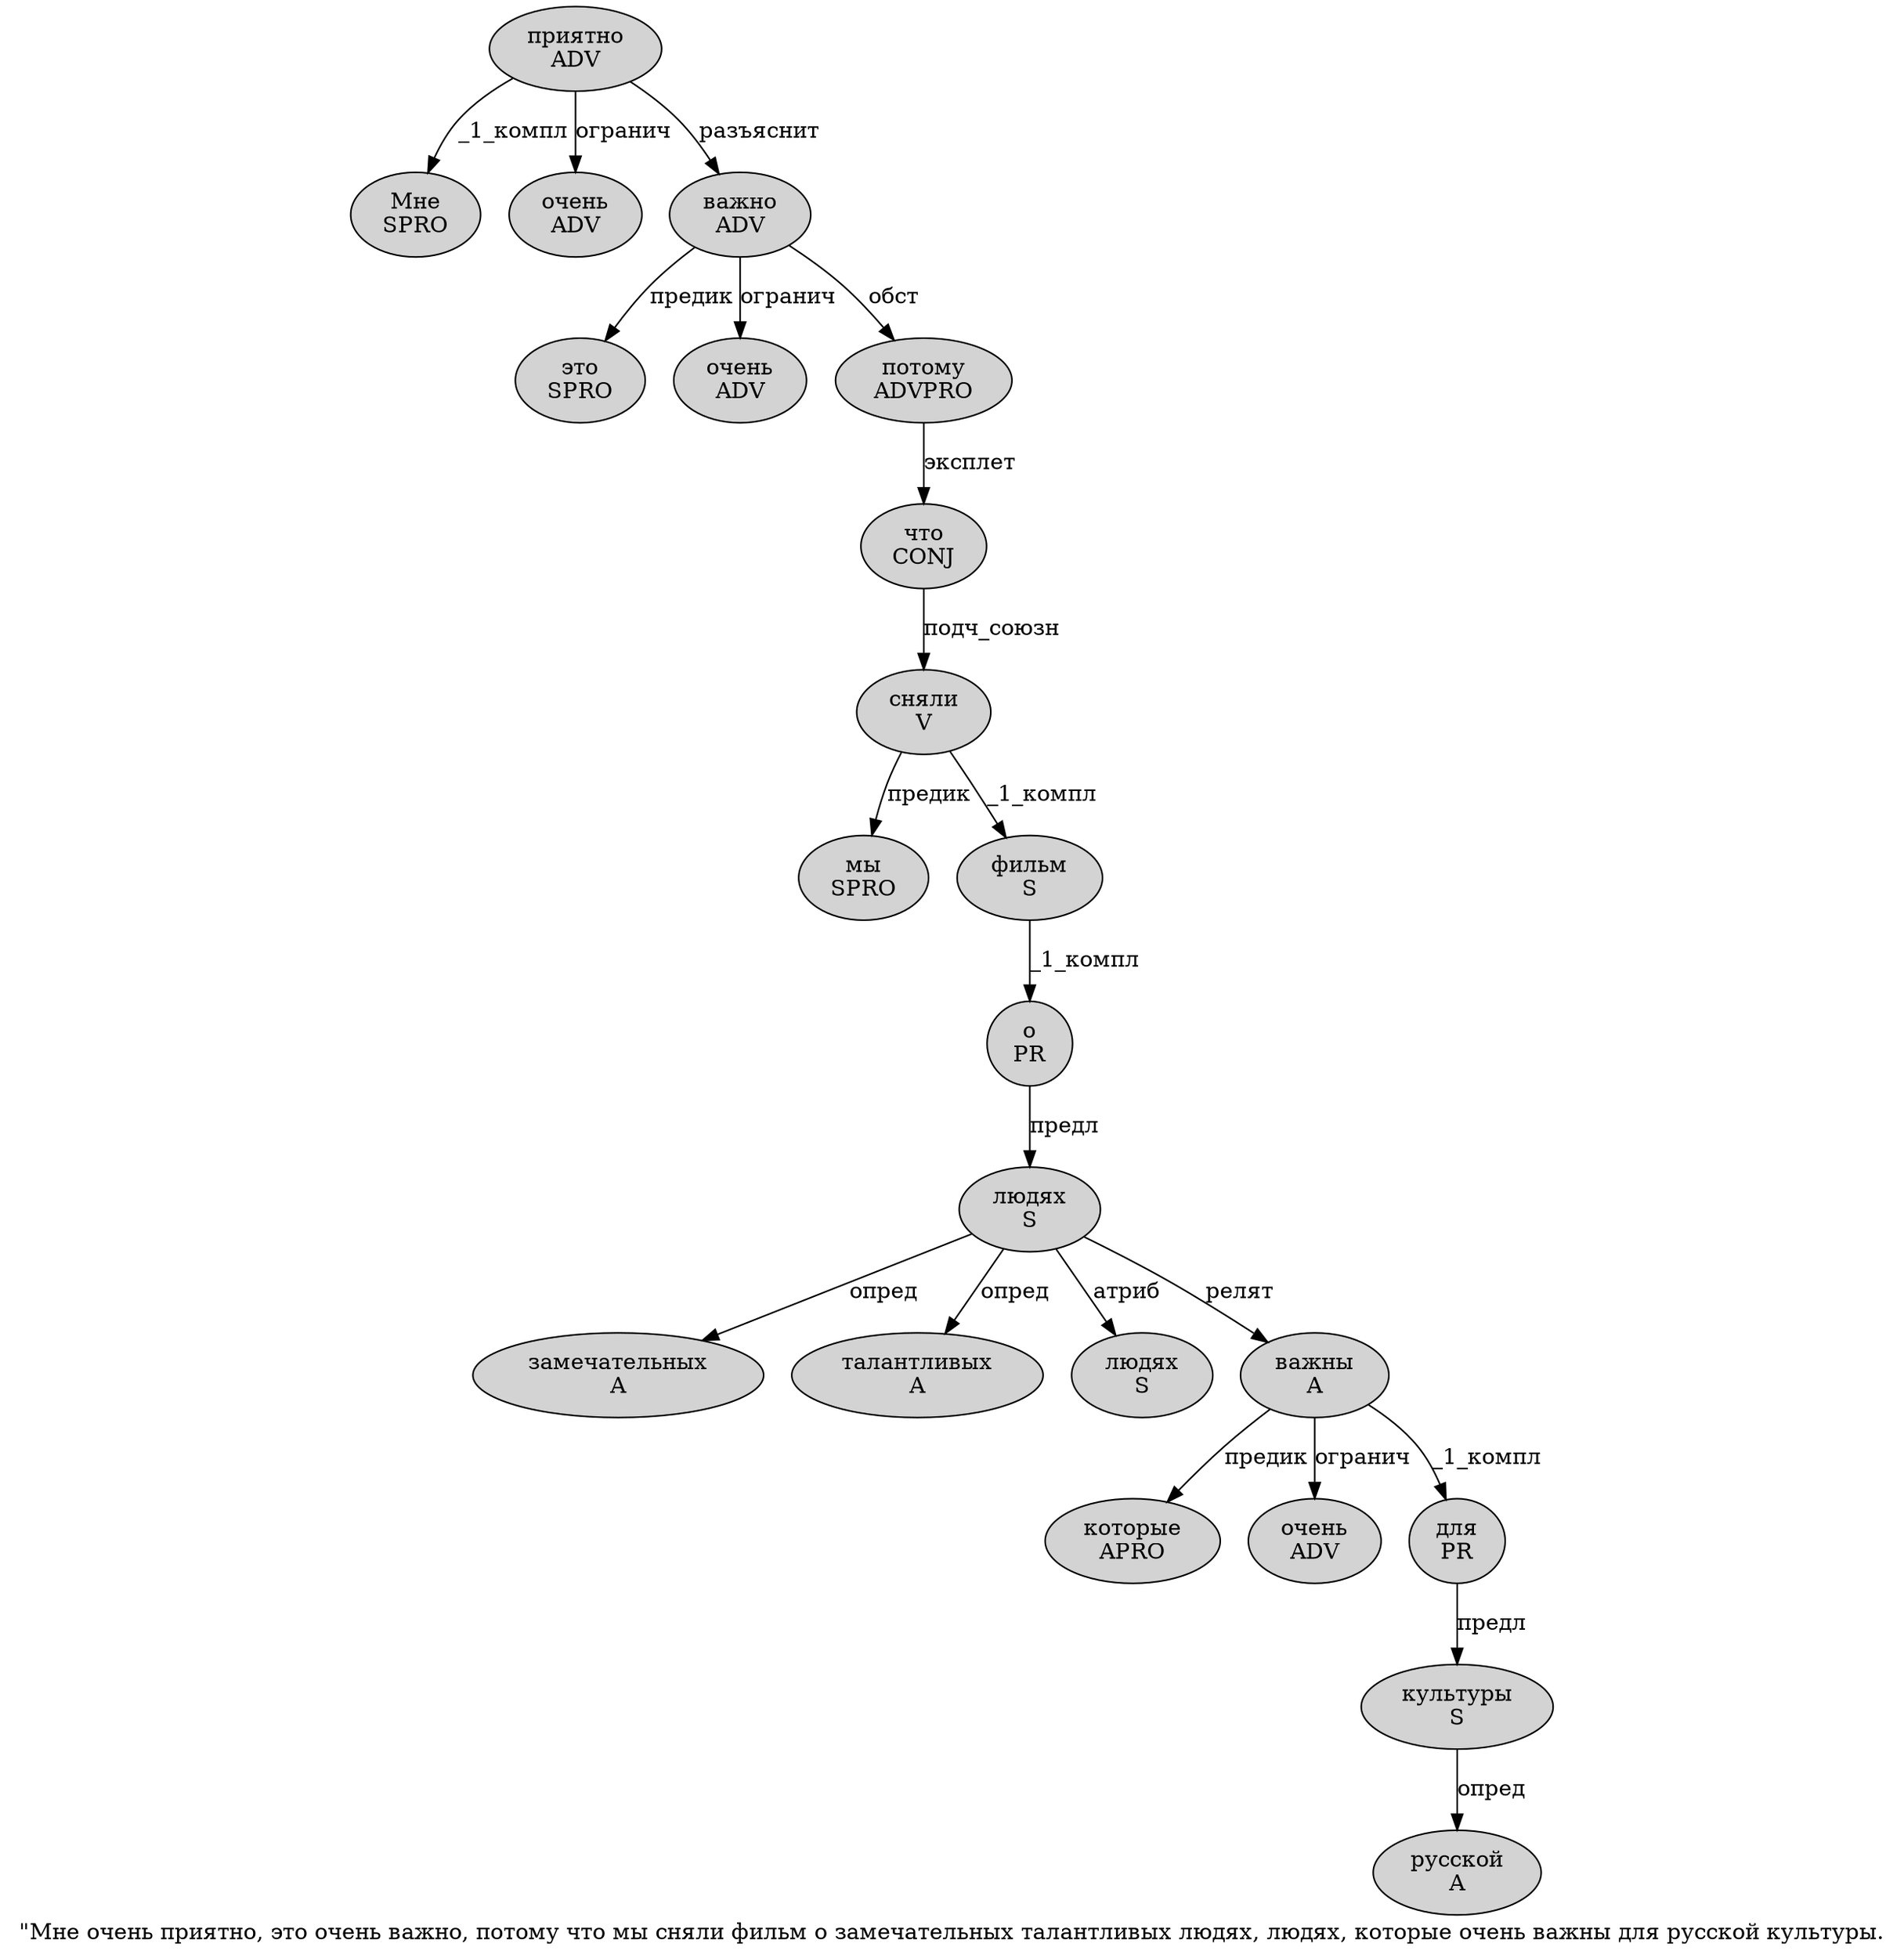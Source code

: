 digraph SENTENCE_1254 {
	graph [label="\"Мне очень приятно, это очень важно, потому что мы сняли фильм о замечательных талантливых людях, людях, которые очень важны для русской культуры."]
	node [style=filled]
		1 [label="Мне
SPRO" color="" fillcolor=lightgray penwidth=1 shape=ellipse]
		2 [label="очень
ADV" color="" fillcolor=lightgray penwidth=1 shape=ellipse]
		3 [label="приятно
ADV" color="" fillcolor=lightgray penwidth=1 shape=ellipse]
		5 [label="это
SPRO" color="" fillcolor=lightgray penwidth=1 shape=ellipse]
		6 [label="очень
ADV" color="" fillcolor=lightgray penwidth=1 shape=ellipse]
		7 [label="важно
ADV" color="" fillcolor=lightgray penwidth=1 shape=ellipse]
		9 [label="потому
ADVPRO" color="" fillcolor=lightgray penwidth=1 shape=ellipse]
		10 [label="что
CONJ" color="" fillcolor=lightgray penwidth=1 shape=ellipse]
		11 [label="мы
SPRO" color="" fillcolor=lightgray penwidth=1 shape=ellipse]
		12 [label="сняли
V" color="" fillcolor=lightgray penwidth=1 shape=ellipse]
		13 [label="фильм
S" color="" fillcolor=lightgray penwidth=1 shape=ellipse]
		14 [label="о
PR" color="" fillcolor=lightgray penwidth=1 shape=ellipse]
		15 [label="замечательных
A" color="" fillcolor=lightgray penwidth=1 shape=ellipse]
		16 [label="талантливых
A" color="" fillcolor=lightgray penwidth=1 shape=ellipse]
		17 [label="людях
S" color="" fillcolor=lightgray penwidth=1 shape=ellipse]
		19 [label="людях
S" color="" fillcolor=lightgray penwidth=1 shape=ellipse]
		21 [label="которые
APRO" color="" fillcolor=lightgray penwidth=1 shape=ellipse]
		22 [label="очень
ADV" color="" fillcolor=lightgray penwidth=1 shape=ellipse]
		23 [label="важны
A" color="" fillcolor=lightgray penwidth=1 shape=ellipse]
		24 [label="для
PR" color="" fillcolor=lightgray penwidth=1 shape=ellipse]
		25 [label="русской
A" color="" fillcolor=lightgray penwidth=1 shape=ellipse]
		26 [label="культуры
S" color="" fillcolor=lightgray penwidth=1 shape=ellipse]
			14 -> 17 [label="предл"]
			9 -> 10 [label="эксплет"]
			7 -> 5 [label="предик"]
			7 -> 6 [label="огранич"]
			7 -> 9 [label="обст"]
			17 -> 15 [label="опред"]
			17 -> 16 [label="опред"]
			17 -> 19 [label="атриб"]
			17 -> 23 [label="релят"]
			3 -> 1 [label="_1_компл"]
			3 -> 2 [label="огранич"]
			3 -> 7 [label="разъяснит"]
			10 -> 12 [label="подч_союзн"]
			12 -> 11 [label="предик"]
			12 -> 13 [label="_1_компл"]
			26 -> 25 [label="опред"]
			24 -> 26 [label="предл"]
			23 -> 21 [label="предик"]
			23 -> 22 [label="огранич"]
			23 -> 24 [label="_1_компл"]
			13 -> 14 [label="_1_компл"]
}